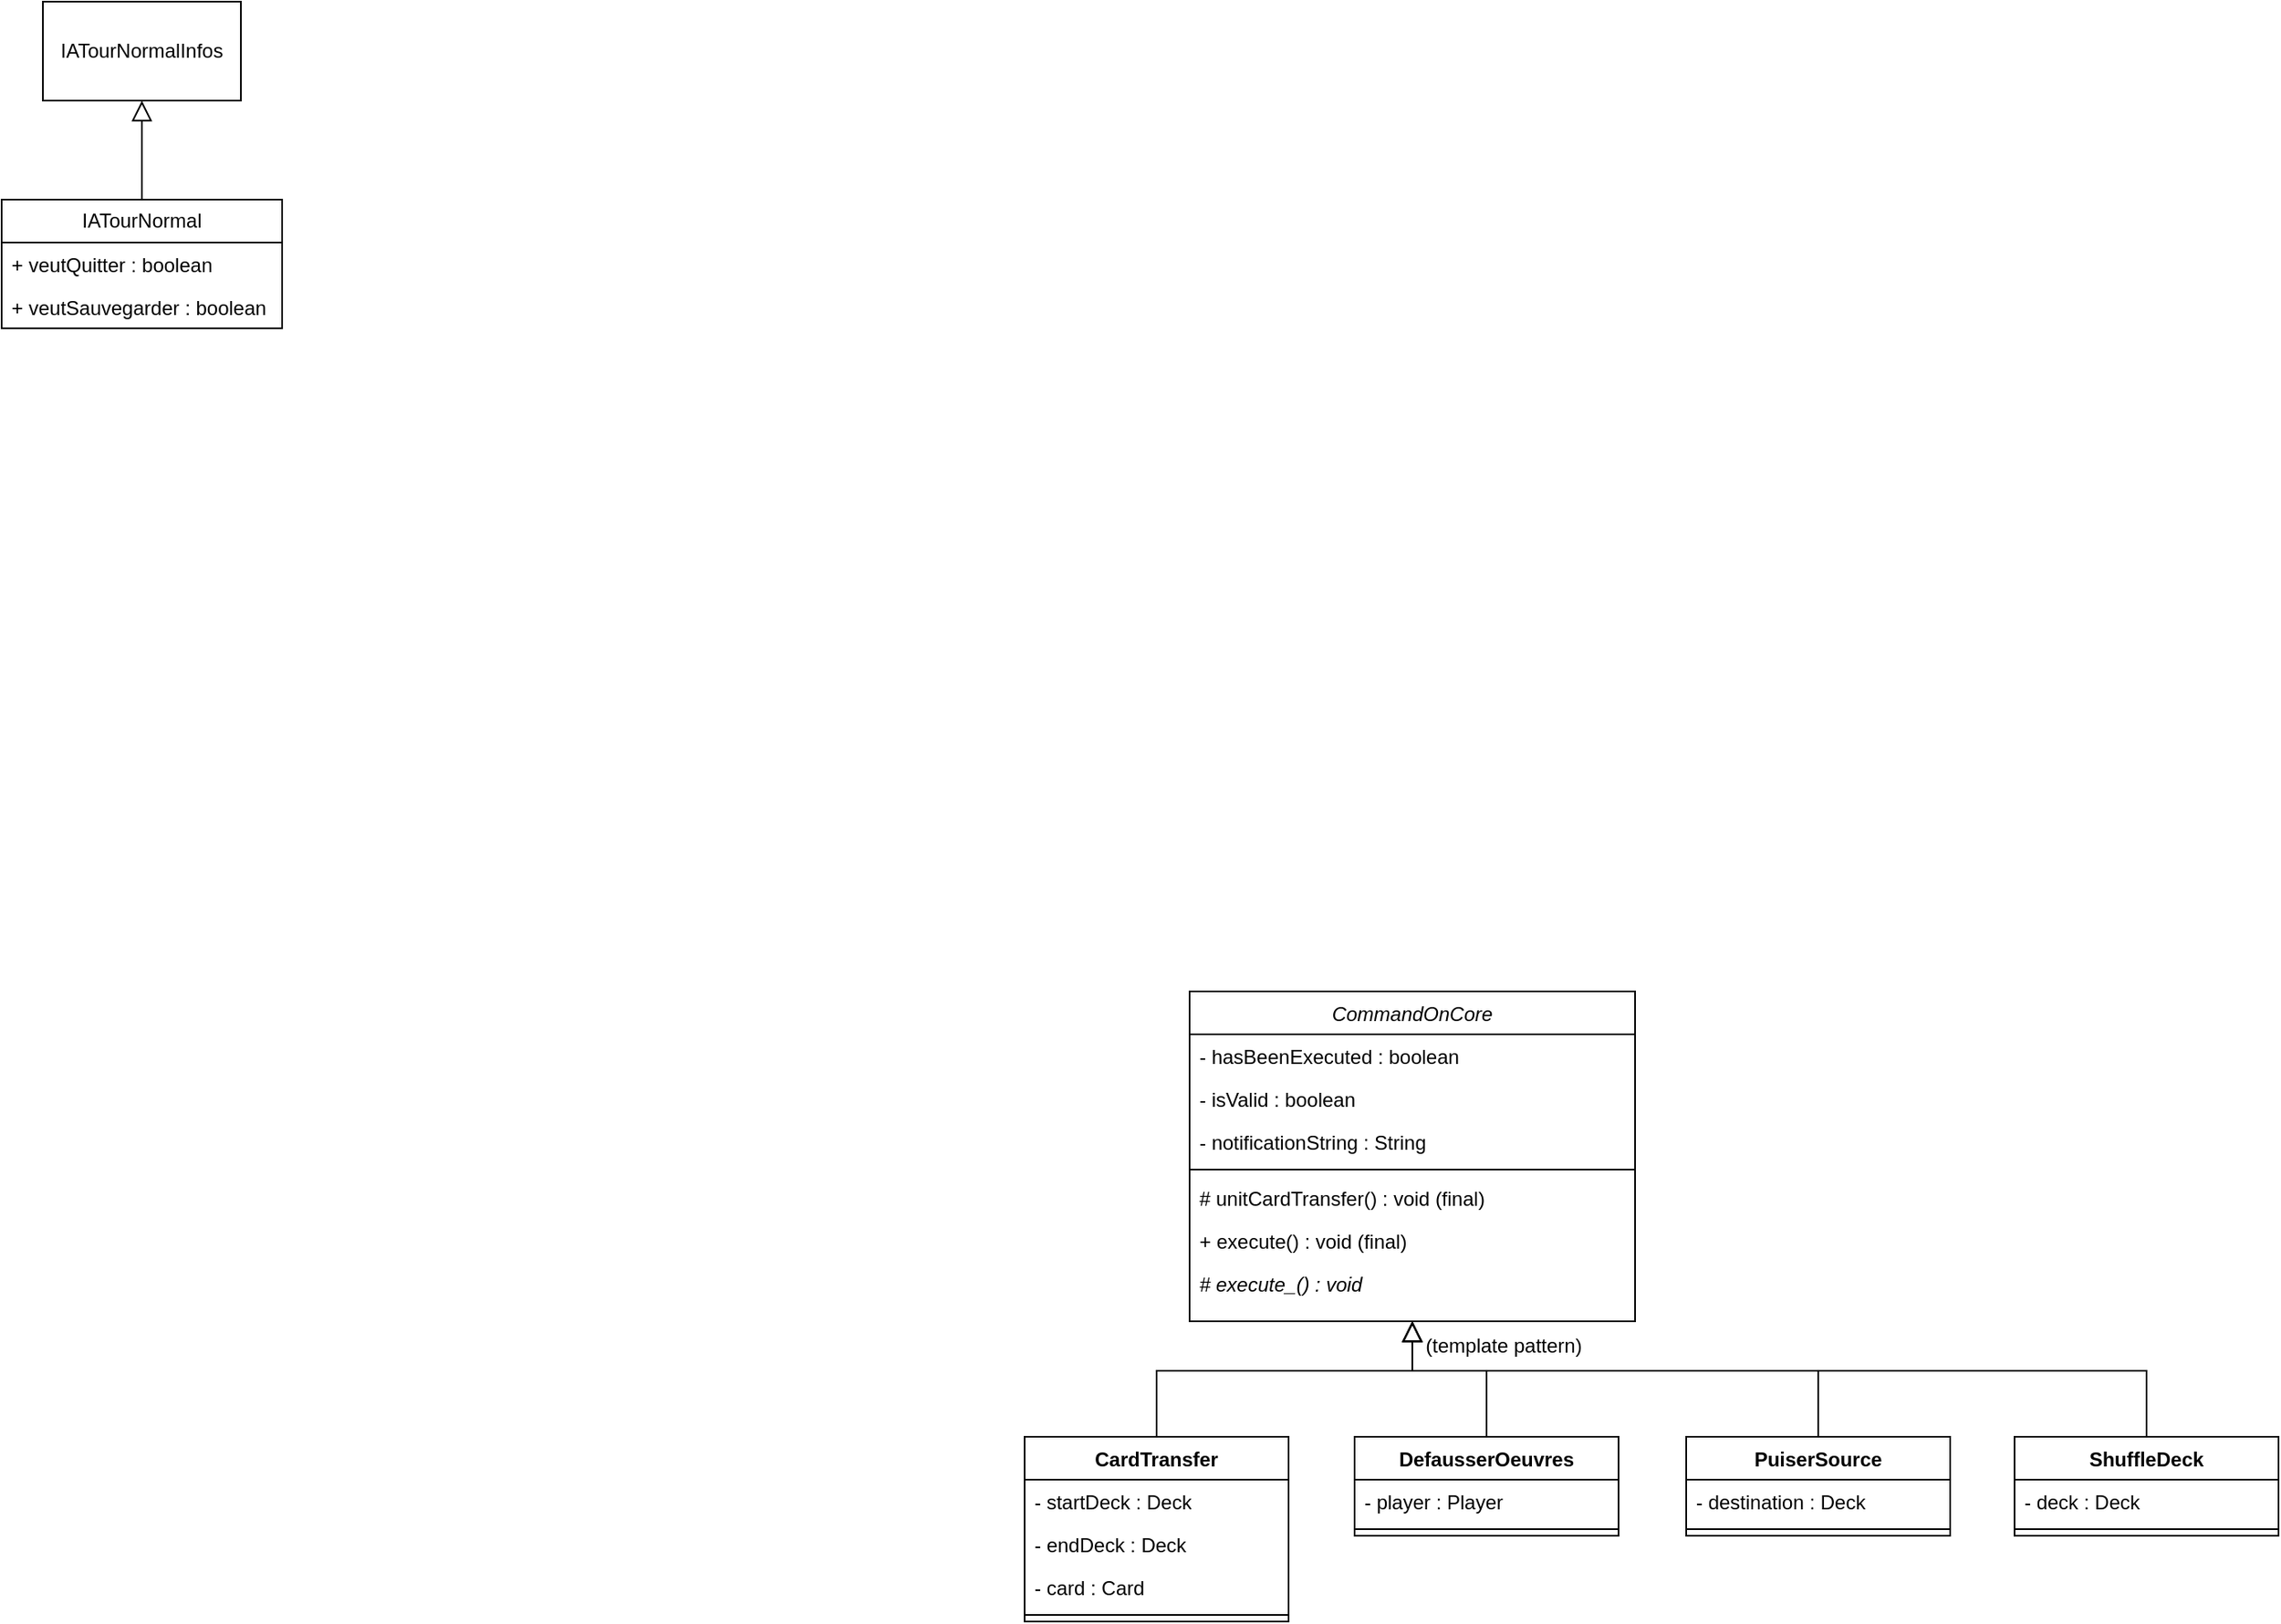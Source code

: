 <mxfile version="22.1.21" type="github">
  <diagram id="C5RBs43oDa-KdzZeNtuy" name="Page-1">
    <mxGraphModel dx="636" dy="321" grid="1" gridSize="10" guides="1" tooltips="1" connect="1" arrows="1" fold="1" page="1" pageScale="1" pageWidth="827" pageHeight="1169" math="0" shadow="0">
      <root>
        <mxCell id="WIyWlLk6GJQsqaUBKTNV-0" />
        <mxCell id="WIyWlLk6GJQsqaUBKTNV-1" parent="WIyWlLk6GJQsqaUBKTNV-0" />
        <mxCell id="i3LlxhzEXIOrOoSJDD8H-0" value="IATourNormal" style="swimlane;fontStyle=0;childLayout=stackLayout;horizontal=1;startSize=26;fillColor=none;horizontalStack=0;resizeParent=1;resizeParentMax=0;resizeLast=0;collapsible=1;marginBottom=0;whiteSpace=wrap;html=1;" vertex="1" parent="WIyWlLk6GJQsqaUBKTNV-1">
          <mxGeometry x="140" y="290" width="170" height="78" as="geometry" />
        </mxCell>
        <mxCell id="i3LlxhzEXIOrOoSJDD8H-1" value="+ veutQuitter : boolean" style="text;strokeColor=none;fillColor=none;align=left;verticalAlign=top;spacingLeft=4;spacingRight=4;overflow=hidden;rotatable=0;points=[[0,0.5],[1,0.5]];portConstraint=eastwest;whiteSpace=wrap;html=1;" vertex="1" parent="i3LlxhzEXIOrOoSJDD8H-0">
          <mxGeometry y="26" width="170" height="26" as="geometry" />
        </mxCell>
        <mxCell id="i3LlxhzEXIOrOoSJDD8H-2" value="+ veutSauvegarder : boolean" style="text;strokeColor=none;fillColor=none;align=left;verticalAlign=top;spacingLeft=4;spacingRight=4;overflow=hidden;rotatable=0;points=[[0,0.5],[1,0.5]];portConstraint=eastwest;whiteSpace=wrap;html=1;" vertex="1" parent="i3LlxhzEXIOrOoSJDD8H-0">
          <mxGeometry y="52" width="170" height="26" as="geometry" />
        </mxCell>
        <mxCell id="i3LlxhzEXIOrOoSJDD8H-4" value="IATourNormalInfos" style="rounded=0;whiteSpace=wrap;html=1;" vertex="1" parent="WIyWlLk6GJQsqaUBKTNV-1">
          <mxGeometry x="165" y="170" width="120" height="60" as="geometry" />
        </mxCell>
        <mxCell id="i3LlxhzEXIOrOoSJDD8H-5" value="" style="endArrow=block;endSize=10;endFill=0;shadow=0;strokeWidth=1;rounded=0;edgeStyle=elbowEdgeStyle;elbow=vertical;exitX=0.5;exitY=0;exitDx=0;exitDy=0;entryX=0.5;entryY=1;entryDx=0;entryDy=0;" edge="1" parent="WIyWlLk6GJQsqaUBKTNV-1" source="i3LlxhzEXIOrOoSJDD8H-0" target="i3LlxhzEXIOrOoSJDD8H-4">
          <mxGeometry width="160" relative="1" as="geometry">
            <mxPoint x="120" y="572" as="sourcePoint" />
            <mxPoint x="440" y="490" as="targetPoint" />
          </mxGeometry>
        </mxCell>
        <mxCell id="i3LlxhzEXIOrOoSJDD8H-6" value="CommandOnCore" style="swimlane;fontStyle=2;align=center;verticalAlign=top;childLayout=stackLayout;horizontal=1;startSize=26;horizontalStack=0;resizeParent=1;resizeLast=0;collapsible=1;marginBottom=0;rounded=0;shadow=0;strokeWidth=1;" vertex="1" parent="WIyWlLk6GJQsqaUBKTNV-1">
          <mxGeometry x="860" y="770" width="270" height="200" as="geometry">
            <mxRectangle x="860" y="770" width="160" height="26" as="alternateBounds" />
          </mxGeometry>
        </mxCell>
        <mxCell id="i3LlxhzEXIOrOoSJDD8H-7" value="- hasBeenExecuted : boolean" style="text;align=left;verticalAlign=top;spacingLeft=4;spacingRight=4;overflow=hidden;rotatable=0;points=[[0,0.5],[1,0.5]];portConstraint=eastwest;" vertex="1" parent="i3LlxhzEXIOrOoSJDD8H-6">
          <mxGeometry y="26" width="270" height="26" as="geometry" />
        </mxCell>
        <mxCell id="i3LlxhzEXIOrOoSJDD8H-10" value="- isValid : boolean" style="text;align=left;verticalAlign=top;spacingLeft=4;spacingRight=4;overflow=hidden;rotatable=0;points=[[0,0.5],[1,0.5]];portConstraint=eastwest;" vertex="1" parent="i3LlxhzEXIOrOoSJDD8H-6">
          <mxGeometry y="52" width="270" height="26" as="geometry" />
        </mxCell>
        <mxCell id="i3LlxhzEXIOrOoSJDD8H-11" value="- notificationString : String" style="text;align=left;verticalAlign=top;spacingLeft=4;spacingRight=4;overflow=hidden;rotatable=0;points=[[0,0.5],[1,0.5]];portConstraint=eastwest;" vertex="1" parent="i3LlxhzEXIOrOoSJDD8H-6">
          <mxGeometry y="78" width="270" height="26" as="geometry" />
        </mxCell>
        <mxCell id="i3LlxhzEXIOrOoSJDD8H-9" value="" style="line;html=1;strokeWidth=1;align=left;verticalAlign=middle;spacingTop=-1;spacingLeft=3;spacingRight=3;rotatable=0;labelPosition=right;points=[];portConstraint=eastwest;" vertex="1" parent="i3LlxhzEXIOrOoSJDD8H-6">
          <mxGeometry y="104" width="270" height="8" as="geometry" />
        </mxCell>
        <mxCell id="i3LlxhzEXIOrOoSJDD8H-8" value="# unitCardTransfer() : void (final)" style="text;align=left;verticalAlign=top;spacingLeft=4;spacingRight=4;overflow=hidden;rotatable=0;points=[[0,0.5],[1,0.5]];portConstraint=eastwest;rounded=0;shadow=0;html=0;" vertex="1" parent="i3LlxhzEXIOrOoSJDD8H-6">
          <mxGeometry y="112" width="270" height="26" as="geometry" />
        </mxCell>
        <mxCell id="i3LlxhzEXIOrOoSJDD8H-13" value="+ execute() : void (final)" style="text;align=left;verticalAlign=top;spacingLeft=4;spacingRight=4;overflow=hidden;rotatable=0;points=[[0,0.5],[1,0.5]];portConstraint=eastwest;rounded=0;shadow=0;html=0;" vertex="1" parent="i3LlxhzEXIOrOoSJDD8H-6">
          <mxGeometry y="138" width="270" height="26" as="geometry" />
        </mxCell>
        <mxCell id="i3LlxhzEXIOrOoSJDD8H-14" value="# execute_() : void" style="text;align=left;verticalAlign=top;spacingLeft=4;spacingRight=4;overflow=hidden;rotatable=0;points=[[0,0.5],[1,0.5]];portConstraint=eastwest;rounded=0;shadow=0;html=0;fontStyle=2" vertex="1" parent="i3LlxhzEXIOrOoSJDD8H-6">
          <mxGeometry y="164" width="270" height="26" as="geometry" />
        </mxCell>
        <mxCell id="i3LlxhzEXIOrOoSJDD8H-15" value="CardTransfer" style="swimlane;fontStyle=1;align=center;verticalAlign=top;childLayout=stackLayout;horizontal=1;startSize=26;horizontalStack=0;resizeParent=1;resizeParentMax=0;resizeLast=0;collapsible=1;marginBottom=0;whiteSpace=wrap;html=1;" vertex="1" parent="WIyWlLk6GJQsqaUBKTNV-1">
          <mxGeometry x="760" y="1040" width="160" height="112" as="geometry" />
        </mxCell>
        <mxCell id="i3LlxhzEXIOrOoSJDD8H-19" value="- startDeck : Deck" style="text;strokeColor=none;fillColor=none;align=left;verticalAlign=top;spacingLeft=4;spacingRight=4;overflow=hidden;rotatable=0;points=[[0,0.5],[1,0.5]];portConstraint=eastwest;whiteSpace=wrap;html=1;" vertex="1" parent="i3LlxhzEXIOrOoSJDD8H-15">
          <mxGeometry y="26" width="160" height="26" as="geometry" />
        </mxCell>
        <mxCell id="i3LlxhzEXIOrOoSJDD8H-20" value="- endDeck : Deck" style="text;strokeColor=none;fillColor=none;align=left;verticalAlign=top;spacingLeft=4;spacingRight=4;overflow=hidden;rotatable=0;points=[[0,0.5],[1,0.5]];portConstraint=eastwest;whiteSpace=wrap;html=1;" vertex="1" parent="i3LlxhzEXIOrOoSJDD8H-15">
          <mxGeometry y="52" width="160" height="26" as="geometry" />
        </mxCell>
        <mxCell id="i3LlxhzEXIOrOoSJDD8H-21" value="- card : Card" style="text;strokeColor=none;fillColor=none;align=left;verticalAlign=top;spacingLeft=4;spacingRight=4;overflow=hidden;rotatable=0;points=[[0,0.5],[1,0.5]];portConstraint=eastwest;whiteSpace=wrap;html=1;" vertex="1" parent="i3LlxhzEXIOrOoSJDD8H-15">
          <mxGeometry y="78" width="160" height="26" as="geometry" />
        </mxCell>
        <mxCell id="i3LlxhzEXIOrOoSJDD8H-16" value="" style="line;strokeWidth=1;fillColor=none;align=left;verticalAlign=middle;spacingTop=-1;spacingLeft=3;spacingRight=3;rotatable=0;labelPosition=right;points=[];portConstraint=eastwest;strokeColor=inherit;" vertex="1" parent="i3LlxhzEXIOrOoSJDD8H-15">
          <mxGeometry y="104" width="160" height="8" as="geometry" />
        </mxCell>
        <mxCell id="i3LlxhzEXIOrOoSJDD8H-22" value="DefausserOeuvres" style="swimlane;fontStyle=1;align=center;verticalAlign=top;childLayout=stackLayout;horizontal=1;startSize=26;horizontalStack=0;resizeParent=1;resizeParentMax=0;resizeLast=0;collapsible=1;marginBottom=0;whiteSpace=wrap;html=1;" vertex="1" parent="WIyWlLk6GJQsqaUBKTNV-1">
          <mxGeometry x="960" y="1040" width="160" height="60" as="geometry" />
        </mxCell>
        <mxCell id="i3LlxhzEXIOrOoSJDD8H-23" value="- player : Player" style="text;strokeColor=none;fillColor=none;align=left;verticalAlign=top;spacingLeft=4;spacingRight=4;overflow=hidden;rotatable=0;points=[[0,0.5],[1,0.5]];portConstraint=eastwest;whiteSpace=wrap;html=1;" vertex="1" parent="i3LlxhzEXIOrOoSJDD8H-22">
          <mxGeometry y="26" width="160" height="26" as="geometry" />
        </mxCell>
        <mxCell id="i3LlxhzEXIOrOoSJDD8H-26" value="" style="line;strokeWidth=1;fillColor=none;align=left;verticalAlign=middle;spacingTop=-1;spacingLeft=3;spacingRight=3;rotatable=0;labelPosition=right;points=[];portConstraint=eastwest;strokeColor=inherit;" vertex="1" parent="i3LlxhzEXIOrOoSJDD8H-22">
          <mxGeometry y="52" width="160" height="8" as="geometry" />
        </mxCell>
        <mxCell id="i3LlxhzEXIOrOoSJDD8H-27" value="PuiserSource" style="swimlane;fontStyle=1;align=center;verticalAlign=top;childLayout=stackLayout;horizontal=1;startSize=26;horizontalStack=0;resizeParent=1;resizeParentMax=0;resizeLast=0;collapsible=1;marginBottom=0;whiteSpace=wrap;html=1;" vertex="1" parent="WIyWlLk6GJQsqaUBKTNV-1">
          <mxGeometry x="1161" y="1040" width="160" height="60" as="geometry" />
        </mxCell>
        <mxCell id="i3LlxhzEXIOrOoSJDD8H-28" value="- destination : Deck" style="text;strokeColor=none;fillColor=none;align=left;verticalAlign=top;spacingLeft=4;spacingRight=4;overflow=hidden;rotatable=0;points=[[0,0.5],[1,0.5]];portConstraint=eastwest;whiteSpace=wrap;html=1;" vertex="1" parent="i3LlxhzEXIOrOoSJDD8H-27">
          <mxGeometry y="26" width="160" height="26" as="geometry" />
        </mxCell>
        <mxCell id="i3LlxhzEXIOrOoSJDD8H-31" value="" style="line;strokeWidth=1;fillColor=none;align=left;verticalAlign=middle;spacingTop=-1;spacingLeft=3;spacingRight=3;rotatable=0;labelPosition=right;points=[];portConstraint=eastwest;strokeColor=inherit;" vertex="1" parent="i3LlxhzEXIOrOoSJDD8H-27">
          <mxGeometry y="52" width="160" height="8" as="geometry" />
        </mxCell>
        <mxCell id="i3LlxhzEXIOrOoSJDD8H-32" value="ShuffleDeck" style="swimlane;fontStyle=1;align=center;verticalAlign=top;childLayout=stackLayout;horizontal=1;startSize=26;horizontalStack=0;resizeParent=1;resizeParentMax=0;resizeLast=0;collapsible=1;marginBottom=0;whiteSpace=wrap;html=1;" vertex="1" parent="WIyWlLk6GJQsqaUBKTNV-1">
          <mxGeometry x="1360" y="1040" width="160" height="60" as="geometry" />
        </mxCell>
        <mxCell id="i3LlxhzEXIOrOoSJDD8H-33" value="- deck : Deck" style="text;strokeColor=none;fillColor=none;align=left;verticalAlign=top;spacingLeft=4;spacingRight=4;overflow=hidden;rotatable=0;points=[[0,0.5],[1,0.5]];portConstraint=eastwest;whiteSpace=wrap;html=1;" vertex="1" parent="i3LlxhzEXIOrOoSJDD8H-32">
          <mxGeometry y="26" width="160" height="26" as="geometry" />
        </mxCell>
        <mxCell id="i3LlxhzEXIOrOoSJDD8H-34" value="" style="line;strokeWidth=1;fillColor=none;align=left;verticalAlign=middle;spacingTop=-1;spacingLeft=3;spacingRight=3;rotatable=0;labelPosition=right;points=[];portConstraint=eastwest;strokeColor=inherit;" vertex="1" parent="i3LlxhzEXIOrOoSJDD8H-32">
          <mxGeometry y="52" width="160" height="8" as="geometry" />
        </mxCell>
        <mxCell id="i3LlxhzEXIOrOoSJDD8H-35" value="" style="endArrow=block;endSize=10;endFill=0;shadow=0;strokeWidth=1;rounded=0;edgeStyle=elbowEdgeStyle;elbow=vertical;exitX=0.5;exitY=0;exitDx=0;exitDy=0;entryX=0.5;entryY=1;entryDx=0;entryDy=0;" edge="1" parent="WIyWlLk6GJQsqaUBKTNV-1" source="i3LlxhzEXIOrOoSJDD8H-15" target="i3LlxhzEXIOrOoSJDD8H-6">
          <mxGeometry width="160" relative="1" as="geometry">
            <mxPoint x="770" y="920" as="sourcePoint" />
            <mxPoint x="930" y="830" as="targetPoint" />
            <Array as="points">
              <mxPoint x="860" y="1000" />
            </Array>
          </mxGeometry>
        </mxCell>
        <mxCell id="i3LlxhzEXIOrOoSJDD8H-37" value="" style="endArrow=block;endSize=10;endFill=0;shadow=0;strokeWidth=1;rounded=0;edgeStyle=elbowEdgeStyle;elbow=vertical;exitX=0.5;exitY=0;exitDx=0;exitDy=0;entryX=0.5;entryY=1;entryDx=0;entryDy=0;" edge="1" parent="WIyWlLk6GJQsqaUBKTNV-1" source="i3LlxhzEXIOrOoSJDD8H-22" target="i3LlxhzEXIOrOoSJDD8H-6">
          <mxGeometry width="160" relative="1" as="geometry">
            <mxPoint x="850" y="1050" as="sourcePoint" />
            <mxPoint x="980" y="860" as="targetPoint" />
            <Array as="points">
              <mxPoint x="1020" y="1000" />
            </Array>
          </mxGeometry>
        </mxCell>
        <mxCell id="i3LlxhzEXIOrOoSJDD8H-38" value="" style="endArrow=block;endSize=10;endFill=0;shadow=0;strokeWidth=1;rounded=0;edgeStyle=elbowEdgeStyle;elbow=vertical;exitX=0.5;exitY=0;exitDx=0;exitDy=0;entryX=0.5;entryY=1;entryDx=0;entryDy=0;" edge="1" parent="WIyWlLk6GJQsqaUBKTNV-1" source="i3LlxhzEXIOrOoSJDD8H-32" target="i3LlxhzEXIOrOoSJDD8H-6">
          <mxGeometry width="160" relative="1" as="geometry">
            <mxPoint x="860" y="1060" as="sourcePoint" />
            <mxPoint x="960" y="890" as="targetPoint" />
            <Array as="points">
              <mxPoint x="1220" y="1000" />
            </Array>
          </mxGeometry>
        </mxCell>
        <mxCell id="i3LlxhzEXIOrOoSJDD8H-39" value="" style="endArrow=block;endSize=10;endFill=0;shadow=0;strokeWidth=1;rounded=0;edgeStyle=elbowEdgeStyle;elbow=vertical;exitX=0.5;exitY=0;exitDx=0;exitDy=0;entryX=0.5;entryY=1;entryDx=0;entryDy=0;" edge="1" parent="WIyWlLk6GJQsqaUBKTNV-1" source="i3LlxhzEXIOrOoSJDD8H-27" target="i3LlxhzEXIOrOoSJDD8H-6">
          <mxGeometry width="160" relative="1" as="geometry">
            <mxPoint x="870" y="1070" as="sourcePoint" />
            <mxPoint x="960" y="810" as="targetPoint" />
            <Array as="points">
              <mxPoint x="1120" y="1000" />
            </Array>
          </mxGeometry>
        </mxCell>
        <mxCell id="i3LlxhzEXIOrOoSJDD8H-41" value="(template pattern)" style="text;html=1;align=center;verticalAlign=middle;resizable=0;points=[];autosize=1;strokeColor=none;fillColor=none;" vertex="1" parent="WIyWlLk6GJQsqaUBKTNV-1">
          <mxGeometry x="990" y="970" width="120" height="30" as="geometry" />
        </mxCell>
      </root>
    </mxGraphModel>
  </diagram>
</mxfile>
